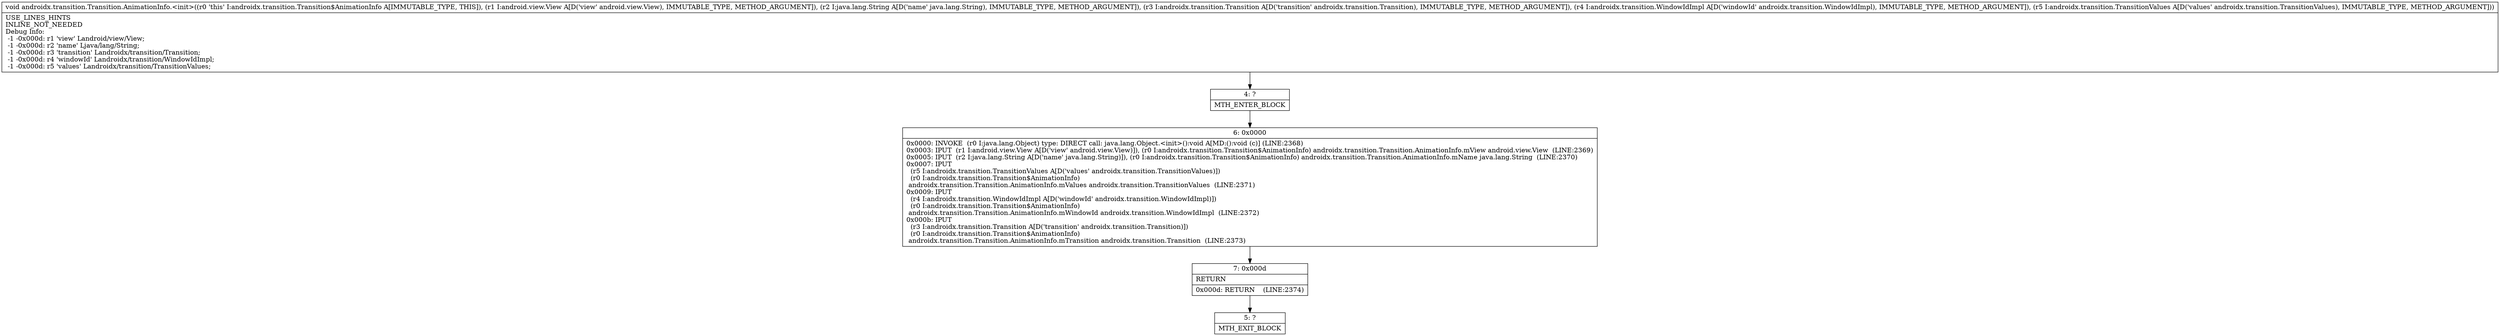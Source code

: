 digraph "CFG forandroidx.transition.Transition.AnimationInfo.\<init\>(Landroid\/view\/View;Ljava\/lang\/String;Landroidx\/transition\/Transition;Landroidx\/transition\/WindowIdImpl;Landroidx\/transition\/TransitionValues;)V" {
Node_4 [shape=record,label="{4\:\ ?|MTH_ENTER_BLOCK\l}"];
Node_6 [shape=record,label="{6\:\ 0x0000|0x0000: INVOKE  (r0 I:java.lang.Object) type: DIRECT call: java.lang.Object.\<init\>():void A[MD:():void (c)] (LINE:2368)\l0x0003: IPUT  (r1 I:android.view.View A[D('view' android.view.View)]), (r0 I:androidx.transition.Transition$AnimationInfo) androidx.transition.Transition.AnimationInfo.mView android.view.View  (LINE:2369)\l0x0005: IPUT  (r2 I:java.lang.String A[D('name' java.lang.String)]), (r0 I:androidx.transition.Transition$AnimationInfo) androidx.transition.Transition.AnimationInfo.mName java.lang.String  (LINE:2370)\l0x0007: IPUT  \l  (r5 I:androidx.transition.TransitionValues A[D('values' androidx.transition.TransitionValues)])\l  (r0 I:androidx.transition.Transition$AnimationInfo)\l androidx.transition.Transition.AnimationInfo.mValues androidx.transition.TransitionValues  (LINE:2371)\l0x0009: IPUT  \l  (r4 I:androidx.transition.WindowIdImpl A[D('windowId' androidx.transition.WindowIdImpl)])\l  (r0 I:androidx.transition.Transition$AnimationInfo)\l androidx.transition.Transition.AnimationInfo.mWindowId androidx.transition.WindowIdImpl  (LINE:2372)\l0x000b: IPUT  \l  (r3 I:androidx.transition.Transition A[D('transition' androidx.transition.Transition)])\l  (r0 I:androidx.transition.Transition$AnimationInfo)\l androidx.transition.Transition.AnimationInfo.mTransition androidx.transition.Transition  (LINE:2373)\l}"];
Node_7 [shape=record,label="{7\:\ 0x000d|RETURN\l|0x000d: RETURN    (LINE:2374)\l}"];
Node_5 [shape=record,label="{5\:\ ?|MTH_EXIT_BLOCK\l}"];
MethodNode[shape=record,label="{void androidx.transition.Transition.AnimationInfo.\<init\>((r0 'this' I:androidx.transition.Transition$AnimationInfo A[IMMUTABLE_TYPE, THIS]), (r1 I:android.view.View A[D('view' android.view.View), IMMUTABLE_TYPE, METHOD_ARGUMENT]), (r2 I:java.lang.String A[D('name' java.lang.String), IMMUTABLE_TYPE, METHOD_ARGUMENT]), (r3 I:androidx.transition.Transition A[D('transition' androidx.transition.Transition), IMMUTABLE_TYPE, METHOD_ARGUMENT]), (r4 I:androidx.transition.WindowIdImpl A[D('windowId' androidx.transition.WindowIdImpl), IMMUTABLE_TYPE, METHOD_ARGUMENT]), (r5 I:androidx.transition.TransitionValues A[D('values' androidx.transition.TransitionValues), IMMUTABLE_TYPE, METHOD_ARGUMENT]))  | USE_LINES_HINTS\lINLINE_NOT_NEEDED\lDebug Info:\l  \-1 \-0x000d: r1 'view' Landroid\/view\/View;\l  \-1 \-0x000d: r2 'name' Ljava\/lang\/String;\l  \-1 \-0x000d: r3 'transition' Landroidx\/transition\/Transition;\l  \-1 \-0x000d: r4 'windowId' Landroidx\/transition\/WindowIdImpl;\l  \-1 \-0x000d: r5 'values' Landroidx\/transition\/TransitionValues;\l}"];
MethodNode -> Node_4;Node_4 -> Node_6;
Node_6 -> Node_7;
Node_7 -> Node_5;
}

